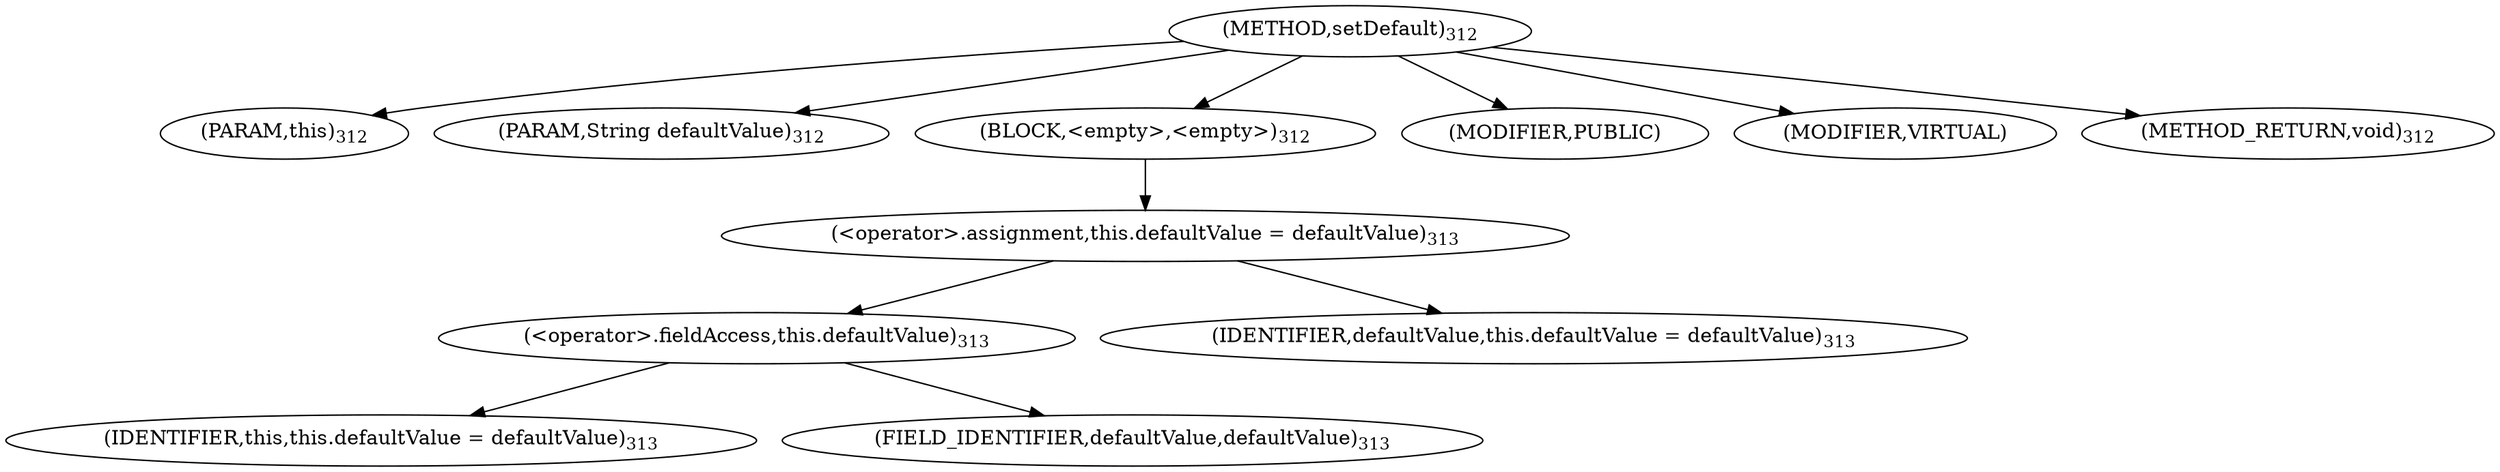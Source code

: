 digraph "setDefault" {  
"635" [label = <(METHOD,setDefault)<SUB>312</SUB>> ]
"36" [label = <(PARAM,this)<SUB>312</SUB>> ]
"636" [label = <(PARAM,String defaultValue)<SUB>312</SUB>> ]
"637" [label = <(BLOCK,&lt;empty&gt;,&lt;empty&gt;)<SUB>312</SUB>> ]
"638" [label = <(&lt;operator&gt;.assignment,this.defaultValue = defaultValue)<SUB>313</SUB>> ]
"639" [label = <(&lt;operator&gt;.fieldAccess,this.defaultValue)<SUB>313</SUB>> ]
"35" [label = <(IDENTIFIER,this,this.defaultValue = defaultValue)<SUB>313</SUB>> ]
"640" [label = <(FIELD_IDENTIFIER,defaultValue,defaultValue)<SUB>313</SUB>> ]
"641" [label = <(IDENTIFIER,defaultValue,this.defaultValue = defaultValue)<SUB>313</SUB>> ]
"642" [label = <(MODIFIER,PUBLIC)> ]
"643" [label = <(MODIFIER,VIRTUAL)> ]
"644" [label = <(METHOD_RETURN,void)<SUB>312</SUB>> ]
  "635" -> "36" 
  "635" -> "636" 
  "635" -> "637" 
  "635" -> "642" 
  "635" -> "643" 
  "635" -> "644" 
  "637" -> "638" 
  "638" -> "639" 
  "638" -> "641" 
  "639" -> "35" 
  "639" -> "640" 
}
